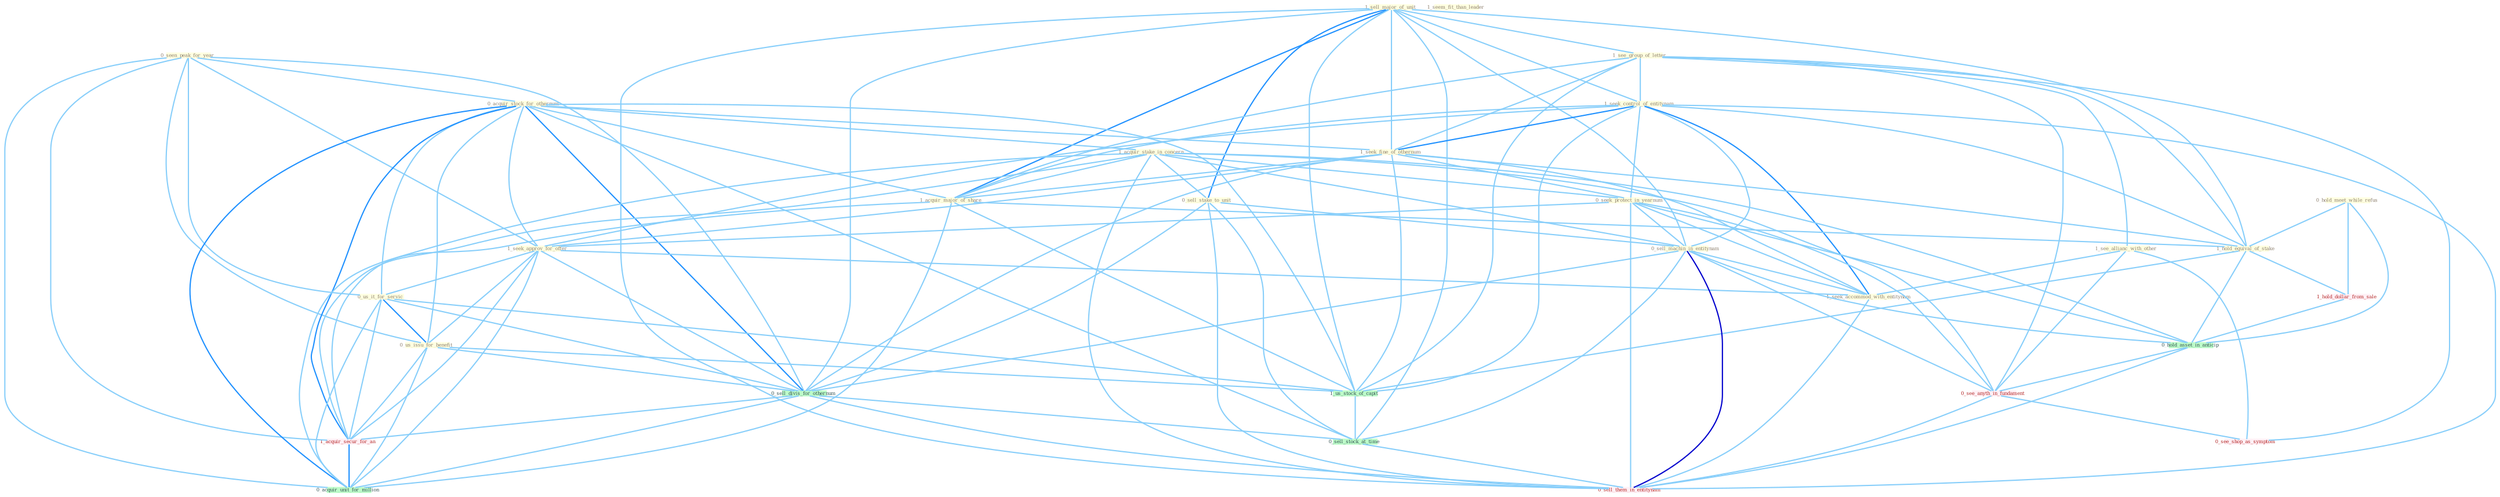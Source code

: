 Graph G{ 
    node
    [shape=polygon,style=filled,width=.5,height=.06,color="#BDFCC9",fixedsize=true,fontsize=4,
    fontcolor="#2f4f4f"];
    {node
    [color="#ffffe0", fontcolor="#8b7d6b"] "0_seen_peak_for_year " "1_sell_major_of_unit " "1_see_group_of_letter " "0_acquir_stock_for_othernum " "1_seek_control_of_entitynam " "1_seek_fine_of_othernum " "0_hold_meet_while_refus " "1_see_allianc_with_other " "1_acquir_stake_in_concern " "1_acquir_major_of_share " "0_seek_protect_in_yearnum " "1_hold_equival_of_stake " "1_seem_fit_than_leader " "1_seek_approv_for_offer " "0_us_it_for_servic " "0_sell_stake_to_unit " "0_sell_machin_in_entitynam " "0_us_issu_for_benefit " "1_seek_accommod_with_entitynam "}
{node [color="#fff0f5", fontcolor="#b22222"] "1_acquir_secur_for_an " "1_hold_dollar_from_sale " "0_see_anyth_in_fundament " "0_see_shop_as_symptom " "0_sell_them_in_entitynam "}
edge [color="#B0E2FF"];

	"0_seen_peak_for_year " -- "0_acquir_stock_for_othernum " [w="1", color="#87cefa" ];
	"0_seen_peak_for_year " -- "1_seek_approv_for_offer " [w="1", color="#87cefa" ];
	"0_seen_peak_for_year " -- "0_us_it_for_servic " [w="1", color="#87cefa" ];
	"0_seen_peak_for_year " -- "0_us_issu_for_benefit " [w="1", color="#87cefa" ];
	"0_seen_peak_for_year " -- "0_sell_divis_for_othernum " [w="1", color="#87cefa" ];
	"0_seen_peak_for_year " -- "1_acquir_secur_for_an " [w="1", color="#87cefa" ];
	"0_seen_peak_for_year " -- "0_acquir_unit_for_million " [w="1", color="#87cefa" ];
	"1_sell_major_of_unit " -- "1_see_group_of_letter " [w="1", color="#87cefa" ];
	"1_sell_major_of_unit " -- "1_seek_control_of_entitynam " [w="1", color="#87cefa" ];
	"1_sell_major_of_unit " -- "1_seek_fine_of_othernum " [w="1", color="#87cefa" ];
	"1_sell_major_of_unit " -- "1_acquir_major_of_share " [w="2", color="#1e90ff" , len=0.8];
	"1_sell_major_of_unit " -- "1_hold_equival_of_stake " [w="1", color="#87cefa" ];
	"1_sell_major_of_unit " -- "0_sell_stake_to_unit " [w="2", color="#1e90ff" , len=0.8];
	"1_sell_major_of_unit " -- "0_sell_machin_in_entitynam " [w="1", color="#87cefa" ];
	"1_sell_major_of_unit " -- "0_sell_divis_for_othernum " [w="1", color="#87cefa" ];
	"1_sell_major_of_unit " -- "1_us_stock_of_capit " [w="1", color="#87cefa" ];
	"1_sell_major_of_unit " -- "0_sell_stock_at_time " [w="1", color="#87cefa" ];
	"1_sell_major_of_unit " -- "0_sell_them_in_entitynam " [w="1", color="#87cefa" ];
	"1_see_group_of_letter " -- "1_seek_control_of_entitynam " [w="1", color="#87cefa" ];
	"1_see_group_of_letter " -- "1_seek_fine_of_othernum " [w="1", color="#87cefa" ];
	"1_see_group_of_letter " -- "1_see_allianc_with_other " [w="1", color="#87cefa" ];
	"1_see_group_of_letter " -- "1_acquir_major_of_share " [w="1", color="#87cefa" ];
	"1_see_group_of_letter " -- "1_hold_equival_of_stake " [w="1", color="#87cefa" ];
	"1_see_group_of_letter " -- "1_us_stock_of_capit " [w="1", color="#87cefa" ];
	"1_see_group_of_letter " -- "0_see_anyth_in_fundament " [w="1", color="#87cefa" ];
	"1_see_group_of_letter " -- "0_see_shop_as_symptom " [w="1", color="#87cefa" ];
	"0_acquir_stock_for_othernum " -- "1_seek_fine_of_othernum " [w="1", color="#87cefa" ];
	"0_acquir_stock_for_othernum " -- "1_acquir_stake_in_concern " [w="1", color="#87cefa" ];
	"0_acquir_stock_for_othernum " -- "1_acquir_major_of_share " [w="1", color="#87cefa" ];
	"0_acquir_stock_for_othernum " -- "1_seek_approv_for_offer " [w="1", color="#87cefa" ];
	"0_acquir_stock_for_othernum " -- "0_us_it_for_servic " [w="1", color="#87cefa" ];
	"0_acquir_stock_for_othernum " -- "0_us_issu_for_benefit " [w="1", color="#87cefa" ];
	"0_acquir_stock_for_othernum " -- "0_sell_divis_for_othernum " [w="2", color="#1e90ff" , len=0.8];
	"0_acquir_stock_for_othernum " -- "1_acquir_secur_for_an " [w="2", color="#1e90ff" , len=0.8];
	"0_acquir_stock_for_othernum " -- "1_us_stock_of_capit " [w="1", color="#87cefa" ];
	"0_acquir_stock_for_othernum " -- "0_sell_stock_at_time " [w="1", color="#87cefa" ];
	"0_acquir_stock_for_othernum " -- "0_acquir_unit_for_million " [w="2", color="#1e90ff" , len=0.8];
	"1_seek_control_of_entitynam " -- "1_seek_fine_of_othernum " [w="2", color="#1e90ff" , len=0.8];
	"1_seek_control_of_entitynam " -- "1_acquir_major_of_share " [w="1", color="#87cefa" ];
	"1_seek_control_of_entitynam " -- "0_seek_protect_in_yearnum " [w="1", color="#87cefa" ];
	"1_seek_control_of_entitynam " -- "1_hold_equival_of_stake " [w="1", color="#87cefa" ];
	"1_seek_control_of_entitynam " -- "1_seek_approv_for_offer " [w="1", color="#87cefa" ];
	"1_seek_control_of_entitynam " -- "0_sell_machin_in_entitynam " [w="1", color="#87cefa" ];
	"1_seek_control_of_entitynam " -- "1_seek_accommod_with_entitynam " [w="2", color="#1e90ff" , len=0.8];
	"1_seek_control_of_entitynam " -- "1_us_stock_of_capit " [w="1", color="#87cefa" ];
	"1_seek_control_of_entitynam " -- "0_sell_them_in_entitynam " [w="1", color="#87cefa" ];
	"1_seek_fine_of_othernum " -- "1_acquir_major_of_share " [w="1", color="#87cefa" ];
	"1_seek_fine_of_othernum " -- "0_seek_protect_in_yearnum " [w="1", color="#87cefa" ];
	"1_seek_fine_of_othernum " -- "1_hold_equival_of_stake " [w="1", color="#87cefa" ];
	"1_seek_fine_of_othernum " -- "1_seek_approv_for_offer " [w="1", color="#87cefa" ];
	"1_seek_fine_of_othernum " -- "1_seek_accommod_with_entitynam " [w="1", color="#87cefa" ];
	"1_seek_fine_of_othernum " -- "0_sell_divis_for_othernum " [w="1", color="#87cefa" ];
	"1_seek_fine_of_othernum " -- "1_us_stock_of_capit " [w="1", color="#87cefa" ];
	"0_hold_meet_while_refus " -- "1_hold_equival_of_stake " [w="1", color="#87cefa" ];
	"0_hold_meet_while_refus " -- "1_hold_dollar_from_sale " [w="1", color="#87cefa" ];
	"0_hold_meet_while_refus " -- "0_hold_asset_in_anticip " [w="1", color="#87cefa" ];
	"1_see_allianc_with_other " -- "1_seek_accommod_with_entitynam " [w="1", color="#87cefa" ];
	"1_see_allianc_with_other " -- "0_see_anyth_in_fundament " [w="1", color="#87cefa" ];
	"1_see_allianc_with_other " -- "0_see_shop_as_symptom " [w="1", color="#87cefa" ];
	"1_acquir_stake_in_concern " -- "1_acquir_major_of_share " [w="1", color="#87cefa" ];
	"1_acquir_stake_in_concern " -- "0_seek_protect_in_yearnum " [w="1", color="#87cefa" ];
	"1_acquir_stake_in_concern " -- "0_sell_stake_to_unit " [w="1", color="#87cefa" ];
	"1_acquir_stake_in_concern " -- "0_sell_machin_in_entitynam " [w="1", color="#87cefa" ];
	"1_acquir_stake_in_concern " -- "1_acquir_secur_for_an " [w="1", color="#87cefa" ];
	"1_acquir_stake_in_concern " -- "0_hold_asset_in_anticip " [w="1", color="#87cefa" ];
	"1_acquir_stake_in_concern " -- "0_see_anyth_in_fundament " [w="1", color="#87cefa" ];
	"1_acquir_stake_in_concern " -- "0_acquir_unit_for_million " [w="1", color="#87cefa" ];
	"1_acquir_stake_in_concern " -- "0_sell_them_in_entitynam " [w="1", color="#87cefa" ];
	"1_acquir_major_of_share " -- "1_hold_equival_of_stake " [w="1", color="#87cefa" ];
	"1_acquir_major_of_share " -- "1_acquir_secur_for_an " [w="1", color="#87cefa" ];
	"1_acquir_major_of_share " -- "1_us_stock_of_capit " [w="1", color="#87cefa" ];
	"1_acquir_major_of_share " -- "0_acquir_unit_for_million " [w="1", color="#87cefa" ];
	"0_seek_protect_in_yearnum " -- "1_seek_approv_for_offer " [w="1", color="#87cefa" ];
	"0_seek_protect_in_yearnum " -- "0_sell_machin_in_entitynam " [w="1", color="#87cefa" ];
	"0_seek_protect_in_yearnum " -- "1_seek_accommod_with_entitynam " [w="1", color="#87cefa" ];
	"0_seek_protect_in_yearnum " -- "0_hold_asset_in_anticip " [w="1", color="#87cefa" ];
	"0_seek_protect_in_yearnum " -- "0_see_anyth_in_fundament " [w="1", color="#87cefa" ];
	"0_seek_protect_in_yearnum " -- "0_sell_them_in_entitynam " [w="1", color="#87cefa" ];
	"1_hold_equival_of_stake " -- "1_us_stock_of_capit " [w="1", color="#87cefa" ];
	"1_hold_equival_of_stake " -- "1_hold_dollar_from_sale " [w="1", color="#87cefa" ];
	"1_hold_equival_of_stake " -- "0_hold_asset_in_anticip " [w="1", color="#87cefa" ];
	"1_seek_approv_for_offer " -- "0_us_it_for_servic " [w="1", color="#87cefa" ];
	"1_seek_approv_for_offer " -- "0_us_issu_for_benefit " [w="1", color="#87cefa" ];
	"1_seek_approv_for_offer " -- "1_seek_accommod_with_entitynam " [w="1", color="#87cefa" ];
	"1_seek_approv_for_offer " -- "0_sell_divis_for_othernum " [w="1", color="#87cefa" ];
	"1_seek_approv_for_offer " -- "1_acquir_secur_for_an " [w="1", color="#87cefa" ];
	"1_seek_approv_for_offer " -- "0_acquir_unit_for_million " [w="1", color="#87cefa" ];
	"0_us_it_for_servic " -- "0_us_issu_for_benefit " [w="2", color="#1e90ff" , len=0.8];
	"0_us_it_for_servic " -- "0_sell_divis_for_othernum " [w="1", color="#87cefa" ];
	"0_us_it_for_servic " -- "1_acquir_secur_for_an " [w="1", color="#87cefa" ];
	"0_us_it_for_servic " -- "1_us_stock_of_capit " [w="1", color="#87cefa" ];
	"0_us_it_for_servic " -- "0_acquir_unit_for_million " [w="1", color="#87cefa" ];
	"0_sell_stake_to_unit " -- "0_sell_machin_in_entitynam " [w="1", color="#87cefa" ];
	"0_sell_stake_to_unit " -- "0_sell_divis_for_othernum " [w="1", color="#87cefa" ];
	"0_sell_stake_to_unit " -- "0_sell_stock_at_time " [w="1", color="#87cefa" ];
	"0_sell_stake_to_unit " -- "0_sell_them_in_entitynam " [w="1", color="#87cefa" ];
	"0_sell_machin_in_entitynam " -- "1_seek_accommod_with_entitynam " [w="1", color="#87cefa" ];
	"0_sell_machin_in_entitynam " -- "0_sell_divis_for_othernum " [w="1", color="#87cefa" ];
	"0_sell_machin_in_entitynam " -- "0_hold_asset_in_anticip " [w="1", color="#87cefa" ];
	"0_sell_machin_in_entitynam " -- "0_sell_stock_at_time " [w="1", color="#87cefa" ];
	"0_sell_machin_in_entitynam " -- "0_see_anyth_in_fundament " [w="1", color="#87cefa" ];
	"0_sell_machin_in_entitynam " -- "0_sell_them_in_entitynam " [w="3", color="#0000cd" , len=0.6];
	"0_us_issu_for_benefit " -- "0_sell_divis_for_othernum " [w="1", color="#87cefa" ];
	"0_us_issu_for_benefit " -- "1_acquir_secur_for_an " [w="1", color="#87cefa" ];
	"0_us_issu_for_benefit " -- "1_us_stock_of_capit " [w="1", color="#87cefa" ];
	"0_us_issu_for_benefit " -- "0_acquir_unit_for_million " [w="1", color="#87cefa" ];
	"1_seek_accommod_with_entitynam " -- "0_sell_them_in_entitynam " [w="1", color="#87cefa" ];
	"0_sell_divis_for_othernum " -- "1_acquir_secur_for_an " [w="1", color="#87cefa" ];
	"0_sell_divis_for_othernum " -- "0_sell_stock_at_time " [w="1", color="#87cefa" ];
	"0_sell_divis_for_othernum " -- "0_acquir_unit_for_million " [w="1", color="#87cefa" ];
	"0_sell_divis_for_othernum " -- "0_sell_them_in_entitynam " [w="1", color="#87cefa" ];
	"1_acquir_secur_for_an " -- "0_acquir_unit_for_million " [w="2", color="#1e90ff" , len=0.8];
	"1_us_stock_of_capit " -- "0_sell_stock_at_time " [w="1", color="#87cefa" ];
	"1_hold_dollar_from_sale " -- "0_hold_asset_in_anticip " [w="1", color="#87cefa" ];
	"0_hold_asset_in_anticip " -- "0_see_anyth_in_fundament " [w="1", color="#87cefa" ];
	"0_hold_asset_in_anticip " -- "0_sell_them_in_entitynam " [w="1", color="#87cefa" ];
	"0_sell_stock_at_time " -- "0_sell_them_in_entitynam " [w="1", color="#87cefa" ];
	"0_see_anyth_in_fundament " -- "0_see_shop_as_symptom " [w="1", color="#87cefa" ];
	"0_see_anyth_in_fundament " -- "0_sell_them_in_entitynam " [w="1", color="#87cefa" ];
}